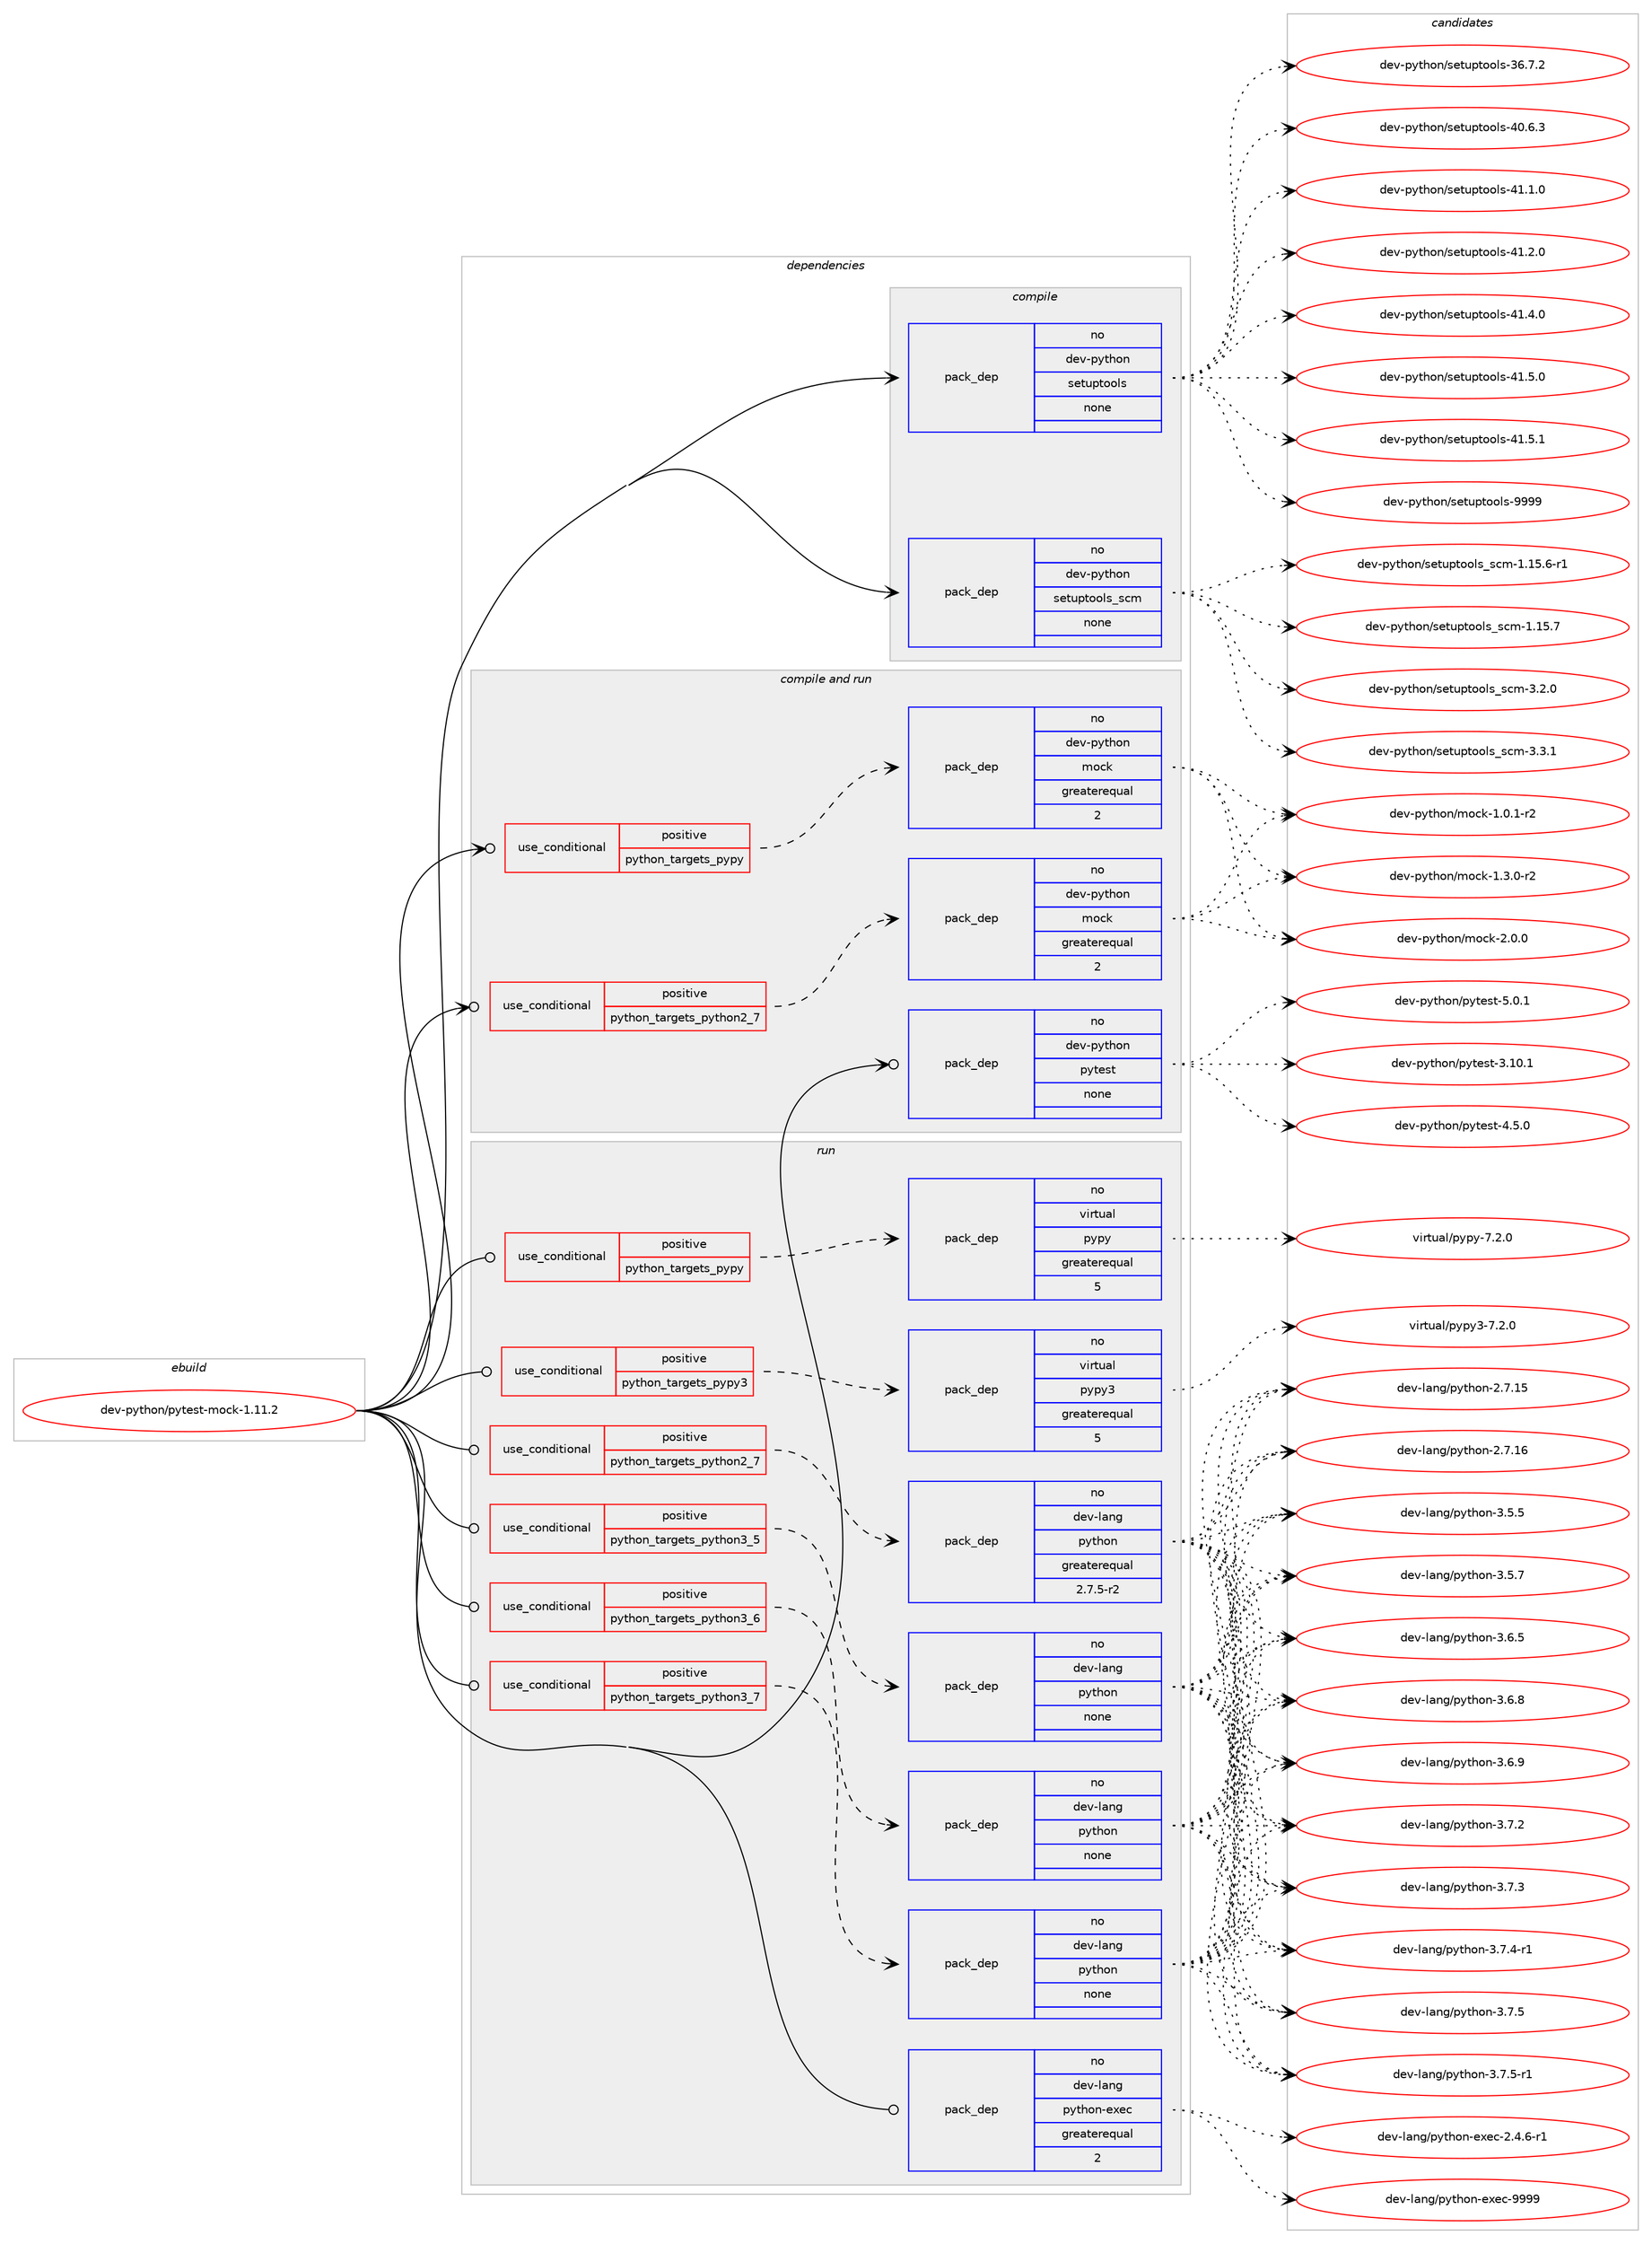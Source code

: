 digraph prolog {

# *************
# Graph options
# *************

newrank=true;
concentrate=true;
compound=true;
graph [rankdir=LR,fontname=Helvetica,fontsize=10,ranksep=1.5];#, ranksep=2.5, nodesep=0.2];
edge  [arrowhead=vee];
node  [fontname=Helvetica,fontsize=10];

# **********
# The ebuild
# **********

subgraph cluster_leftcol {
color=gray;
rank=same;
label=<<i>ebuild</i>>;
id [label="dev-python/pytest-mock-1.11.2", color=red, width=4, href="../dev-python/pytest-mock-1.11.2.svg"];
}

# ****************
# The dependencies
# ****************

subgraph cluster_midcol {
color=gray;
label=<<i>dependencies</i>>;
subgraph cluster_compile {
fillcolor="#eeeeee";
style=filled;
label=<<i>compile</i>>;
subgraph pack470637 {
dependency629601 [label=<<TABLE BORDER="0" CELLBORDER="1" CELLSPACING="0" CELLPADDING="4" WIDTH="220"><TR><TD ROWSPAN="6" CELLPADDING="30">pack_dep</TD></TR><TR><TD WIDTH="110">no</TD></TR><TR><TD>dev-python</TD></TR><TR><TD>setuptools</TD></TR><TR><TD>none</TD></TR><TR><TD></TD></TR></TABLE>>, shape=none, color=blue];
}
id:e -> dependency629601:w [weight=20,style="solid",arrowhead="vee"];
subgraph pack470638 {
dependency629602 [label=<<TABLE BORDER="0" CELLBORDER="1" CELLSPACING="0" CELLPADDING="4" WIDTH="220"><TR><TD ROWSPAN="6" CELLPADDING="30">pack_dep</TD></TR><TR><TD WIDTH="110">no</TD></TR><TR><TD>dev-python</TD></TR><TR><TD>setuptools_scm</TD></TR><TR><TD>none</TD></TR><TR><TD></TD></TR></TABLE>>, shape=none, color=blue];
}
id:e -> dependency629602:w [weight=20,style="solid",arrowhead="vee"];
}
subgraph cluster_compileandrun {
fillcolor="#eeeeee";
style=filled;
label=<<i>compile and run</i>>;
subgraph cond147098 {
dependency629603 [label=<<TABLE BORDER="0" CELLBORDER="1" CELLSPACING="0" CELLPADDING="4"><TR><TD ROWSPAN="3" CELLPADDING="10">use_conditional</TD></TR><TR><TD>positive</TD></TR><TR><TD>python_targets_pypy</TD></TR></TABLE>>, shape=none, color=red];
subgraph pack470639 {
dependency629604 [label=<<TABLE BORDER="0" CELLBORDER="1" CELLSPACING="0" CELLPADDING="4" WIDTH="220"><TR><TD ROWSPAN="6" CELLPADDING="30">pack_dep</TD></TR><TR><TD WIDTH="110">no</TD></TR><TR><TD>dev-python</TD></TR><TR><TD>mock</TD></TR><TR><TD>greaterequal</TD></TR><TR><TD>2</TD></TR></TABLE>>, shape=none, color=blue];
}
dependency629603:e -> dependency629604:w [weight=20,style="dashed",arrowhead="vee"];
}
id:e -> dependency629603:w [weight=20,style="solid",arrowhead="odotvee"];
subgraph cond147099 {
dependency629605 [label=<<TABLE BORDER="0" CELLBORDER="1" CELLSPACING="0" CELLPADDING="4"><TR><TD ROWSPAN="3" CELLPADDING="10">use_conditional</TD></TR><TR><TD>positive</TD></TR><TR><TD>python_targets_python2_7</TD></TR></TABLE>>, shape=none, color=red];
subgraph pack470640 {
dependency629606 [label=<<TABLE BORDER="0" CELLBORDER="1" CELLSPACING="0" CELLPADDING="4" WIDTH="220"><TR><TD ROWSPAN="6" CELLPADDING="30">pack_dep</TD></TR><TR><TD WIDTH="110">no</TD></TR><TR><TD>dev-python</TD></TR><TR><TD>mock</TD></TR><TR><TD>greaterequal</TD></TR><TR><TD>2</TD></TR></TABLE>>, shape=none, color=blue];
}
dependency629605:e -> dependency629606:w [weight=20,style="dashed",arrowhead="vee"];
}
id:e -> dependency629605:w [weight=20,style="solid",arrowhead="odotvee"];
subgraph pack470641 {
dependency629607 [label=<<TABLE BORDER="0" CELLBORDER="1" CELLSPACING="0" CELLPADDING="4" WIDTH="220"><TR><TD ROWSPAN="6" CELLPADDING="30">pack_dep</TD></TR><TR><TD WIDTH="110">no</TD></TR><TR><TD>dev-python</TD></TR><TR><TD>pytest</TD></TR><TR><TD>none</TD></TR><TR><TD></TD></TR></TABLE>>, shape=none, color=blue];
}
id:e -> dependency629607:w [weight=20,style="solid",arrowhead="odotvee"];
}
subgraph cluster_run {
fillcolor="#eeeeee";
style=filled;
label=<<i>run</i>>;
subgraph cond147100 {
dependency629608 [label=<<TABLE BORDER="0" CELLBORDER="1" CELLSPACING="0" CELLPADDING="4"><TR><TD ROWSPAN="3" CELLPADDING="10">use_conditional</TD></TR><TR><TD>positive</TD></TR><TR><TD>python_targets_pypy</TD></TR></TABLE>>, shape=none, color=red];
subgraph pack470642 {
dependency629609 [label=<<TABLE BORDER="0" CELLBORDER="1" CELLSPACING="0" CELLPADDING="4" WIDTH="220"><TR><TD ROWSPAN="6" CELLPADDING="30">pack_dep</TD></TR><TR><TD WIDTH="110">no</TD></TR><TR><TD>virtual</TD></TR><TR><TD>pypy</TD></TR><TR><TD>greaterequal</TD></TR><TR><TD>5</TD></TR></TABLE>>, shape=none, color=blue];
}
dependency629608:e -> dependency629609:w [weight=20,style="dashed",arrowhead="vee"];
}
id:e -> dependency629608:w [weight=20,style="solid",arrowhead="odot"];
subgraph cond147101 {
dependency629610 [label=<<TABLE BORDER="0" CELLBORDER="1" CELLSPACING="0" CELLPADDING="4"><TR><TD ROWSPAN="3" CELLPADDING="10">use_conditional</TD></TR><TR><TD>positive</TD></TR><TR><TD>python_targets_pypy3</TD></TR></TABLE>>, shape=none, color=red];
subgraph pack470643 {
dependency629611 [label=<<TABLE BORDER="0" CELLBORDER="1" CELLSPACING="0" CELLPADDING="4" WIDTH="220"><TR><TD ROWSPAN="6" CELLPADDING="30">pack_dep</TD></TR><TR><TD WIDTH="110">no</TD></TR><TR><TD>virtual</TD></TR><TR><TD>pypy3</TD></TR><TR><TD>greaterequal</TD></TR><TR><TD>5</TD></TR></TABLE>>, shape=none, color=blue];
}
dependency629610:e -> dependency629611:w [weight=20,style="dashed",arrowhead="vee"];
}
id:e -> dependency629610:w [weight=20,style="solid",arrowhead="odot"];
subgraph cond147102 {
dependency629612 [label=<<TABLE BORDER="0" CELLBORDER="1" CELLSPACING="0" CELLPADDING="4"><TR><TD ROWSPAN="3" CELLPADDING="10">use_conditional</TD></TR><TR><TD>positive</TD></TR><TR><TD>python_targets_python2_7</TD></TR></TABLE>>, shape=none, color=red];
subgraph pack470644 {
dependency629613 [label=<<TABLE BORDER="0" CELLBORDER="1" CELLSPACING="0" CELLPADDING="4" WIDTH="220"><TR><TD ROWSPAN="6" CELLPADDING="30">pack_dep</TD></TR><TR><TD WIDTH="110">no</TD></TR><TR><TD>dev-lang</TD></TR><TR><TD>python</TD></TR><TR><TD>greaterequal</TD></TR><TR><TD>2.7.5-r2</TD></TR></TABLE>>, shape=none, color=blue];
}
dependency629612:e -> dependency629613:w [weight=20,style="dashed",arrowhead="vee"];
}
id:e -> dependency629612:w [weight=20,style="solid",arrowhead="odot"];
subgraph cond147103 {
dependency629614 [label=<<TABLE BORDER="0" CELLBORDER="1" CELLSPACING="0" CELLPADDING="4"><TR><TD ROWSPAN="3" CELLPADDING="10">use_conditional</TD></TR><TR><TD>positive</TD></TR><TR><TD>python_targets_python3_5</TD></TR></TABLE>>, shape=none, color=red];
subgraph pack470645 {
dependency629615 [label=<<TABLE BORDER="0" CELLBORDER="1" CELLSPACING="0" CELLPADDING="4" WIDTH="220"><TR><TD ROWSPAN="6" CELLPADDING="30">pack_dep</TD></TR><TR><TD WIDTH="110">no</TD></TR><TR><TD>dev-lang</TD></TR><TR><TD>python</TD></TR><TR><TD>none</TD></TR><TR><TD></TD></TR></TABLE>>, shape=none, color=blue];
}
dependency629614:e -> dependency629615:w [weight=20,style="dashed",arrowhead="vee"];
}
id:e -> dependency629614:w [weight=20,style="solid",arrowhead="odot"];
subgraph cond147104 {
dependency629616 [label=<<TABLE BORDER="0" CELLBORDER="1" CELLSPACING="0" CELLPADDING="4"><TR><TD ROWSPAN="3" CELLPADDING="10">use_conditional</TD></TR><TR><TD>positive</TD></TR><TR><TD>python_targets_python3_6</TD></TR></TABLE>>, shape=none, color=red];
subgraph pack470646 {
dependency629617 [label=<<TABLE BORDER="0" CELLBORDER="1" CELLSPACING="0" CELLPADDING="4" WIDTH="220"><TR><TD ROWSPAN="6" CELLPADDING="30">pack_dep</TD></TR><TR><TD WIDTH="110">no</TD></TR><TR><TD>dev-lang</TD></TR><TR><TD>python</TD></TR><TR><TD>none</TD></TR><TR><TD></TD></TR></TABLE>>, shape=none, color=blue];
}
dependency629616:e -> dependency629617:w [weight=20,style="dashed",arrowhead="vee"];
}
id:e -> dependency629616:w [weight=20,style="solid",arrowhead="odot"];
subgraph cond147105 {
dependency629618 [label=<<TABLE BORDER="0" CELLBORDER="1" CELLSPACING="0" CELLPADDING="4"><TR><TD ROWSPAN="3" CELLPADDING="10">use_conditional</TD></TR><TR><TD>positive</TD></TR><TR><TD>python_targets_python3_7</TD></TR></TABLE>>, shape=none, color=red];
subgraph pack470647 {
dependency629619 [label=<<TABLE BORDER="0" CELLBORDER="1" CELLSPACING="0" CELLPADDING="4" WIDTH="220"><TR><TD ROWSPAN="6" CELLPADDING="30">pack_dep</TD></TR><TR><TD WIDTH="110">no</TD></TR><TR><TD>dev-lang</TD></TR><TR><TD>python</TD></TR><TR><TD>none</TD></TR><TR><TD></TD></TR></TABLE>>, shape=none, color=blue];
}
dependency629618:e -> dependency629619:w [weight=20,style="dashed",arrowhead="vee"];
}
id:e -> dependency629618:w [weight=20,style="solid",arrowhead="odot"];
subgraph pack470648 {
dependency629620 [label=<<TABLE BORDER="0" CELLBORDER="1" CELLSPACING="0" CELLPADDING="4" WIDTH="220"><TR><TD ROWSPAN="6" CELLPADDING="30">pack_dep</TD></TR><TR><TD WIDTH="110">no</TD></TR><TR><TD>dev-lang</TD></TR><TR><TD>python-exec</TD></TR><TR><TD>greaterequal</TD></TR><TR><TD>2</TD></TR></TABLE>>, shape=none, color=blue];
}
id:e -> dependency629620:w [weight=20,style="solid",arrowhead="odot"];
}
}

# **************
# The candidates
# **************

subgraph cluster_choices {
rank=same;
color=gray;
label=<<i>candidates</i>>;

subgraph choice470637 {
color=black;
nodesep=1;
choice100101118451121211161041111104711510111611711211611111110811545515446554650 [label="dev-python/setuptools-36.7.2", color=red, width=4,href="../dev-python/setuptools-36.7.2.svg"];
choice100101118451121211161041111104711510111611711211611111110811545524846544651 [label="dev-python/setuptools-40.6.3", color=red, width=4,href="../dev-python/setuptools-40.6.3.svg"];
choice100101118451121211161041111104711510111611711211611111110811545524946494648 [label="dev-python/setuptools-41.1.0", color=red, width=4,href="../dev-python/setuptools-41.1.0.svg"];
choice100101118451121211161041111104711510111611711211611111110811545524946504648 [label="dev-python/setuptools-41.2.0", color=red, width=4,href="../dev-python/setuptools-41.2.0.svg"];
choice100101118451121211161041111104711510111611711211611111110811545524946524648 [label="dev-python/setuptools-41.4.0", color=red, width=4,href="../dev-python/setuptools-41.4.0.svg"];
choice100101118451121211161041111104711510111611711211611111110811545524946534648 [label="dev-python/setuptools-41.5.0", color=red, width=4,href="../dev-python/setuptools-41.5.0.svg"];
choice100101118451121211161041111104711510111611711211611111110811545524946534649 [label="dev-python/setuptools-41.5.1", color=red, width=4,href="../dev-python/setuptools-41.5.1.svg"];
choice10010111845112121116104111110471151011161171121161111111081154557575757 [label="dev-python/setuptools-9999", color=red, width=4,href="../dev-python/setuptools-9999.svg"];
dependency629601:e -> choice100101118451121211161041111104711510111611711211611111110811545515446554650:w [style=dotted,weight="100"];
dependency629601:e -> choice100101118451121211161041111104711510111611711211611111110811545524846544651:w [style=dotted,weight="100"];
dependency629601:e -> choice100101118451121211161041111104711510111611711211611111110811545524946494648:w [style=dotted,weight="100"];
dependency629601:e -> choice100101118451121211161041111104711510111611711211611111110811545524946504648:w [style=dotted,weight="100"];
dependency629601:e -> choice100101118451121211161041111104711510111611711211611111110811545524946524648:w [style=dotted,weight="100"];
dependency629601:e -> choice100101118451121211161041111104711510111611711211611111110811545524946534648:w [style=dotted,weight="100"];
dependency629601:e -> choice100101118451121211161041111104711510111611711211611111110811545524946534649:w [style=dotted,weight="100"];
dependency629601:e -> choice10010111845112121116104111110471151011161171121161111111081154557575757:w [style=dotted,weight="100"];
}
subgraph choice470638 {
color=black;
nodesep=1;
choice10010111845112121116104111110471151011161171121161111111081159511599109454946495346544511449 [label="dev-python/setuptools_scm-1.15.6-r1", color=red, width=4,href="../dev-python/setuptools_scm-1.15.6-r1.svg"];
choice1001011184511212111610411111047115101116117112116111111108115951159910945494649534655 [label="dev-python/setuptools_scm-1.15.7", color=red, width=4,href="../dev-python/setuptools_scm-1.15.7.svg"];
choice10010111845112121116104111110471151011161171121161111111081159511599109455146504648 [label="dev-python/setuptools_scm-3.2.0", color=red, width=4,href="../dev-python/setuptools_scm-3.2.0.svg"];
choice10010111845112121116104111110471151011161171121161111111081159511599109455146514649 [label="dev-python/setuptools_scm-3.3.1", color=red, width=4,href="../dev-python/setuptools_scm-3.3.1.svg"];
dependency629602:e -> choice10010111845112121116104111110471151011161171121161111111081159511599109454946495346544511449:w [style=dotted,weight="100"];
dependency629602:e -> choice1001011184511212111610411111047115101116117112116111111108115951159910945494649534655:w [style=dotted,weight="100"];
dependency629602:e -> choice10010111845112121116104111110471151011161171121161111111081159511599109455146504648:w [style=dotted,weight="100"];
dependency629602:e -> choice10010111845112121116104111110471151011161171121161111111081159511599109455146514649:w [style=dotted,weight="100"];
}
subgraph choice470639 {
color=black;
nodesep=1;
choice1001011184511212111610411111047109111991074549464846494511450 [label="dev-python/mock-1.0.1-r2", color=red, width=4,href="../dev-python/mock-1.0.1-r2.svg"];
choice1001011184511212111610411111047109111991074549465146484511450 [label="dev-python/mock-1.3.0-r2", color=red, width=4,href="../dev-python/mock-1.3.0-r2.svg"];
choice100101118451121211161041111104710911199107455046484648 [label="dev-python/mock-2.0.0", color=red, width=4,href="../dev-python/mock-2.0.0.svg"];
dependency629604:e -> choice1001011184511212111610411111047109111991074549464846494511450:w [style=dotted,weight="100"];
dependency629604:e -> choice1001011184511212111610411111047109111991074549465146484511450:w [style=dotted,weight="100"];
dependency629604:e -> choice100101118451121211161041111104710911199107455046484648:w [style=dotted,weight="100"];
}
subgraph choice470640 {
color=black;
nodesep=1;
choice1001011184511212111610411111047109111991074549464846494511450 [label="dev-python/mock-1.0.1-r2", color=red, width=4,href="../dev-python/mock-1.0.1-r2.svg"];
choice1001011184511212111610411111047109111991074549465146484511450 [label="dev-python/mock-1.3.0-r2", color=red, width=4,href="../dev-python/mock-1.3.0-r2.svg"];
choice100101118451121211161041111104710911199107455046484648 [label="dev-python/mock-2.0.0", color=red, width=4,href="../dev-python/mock-2.0.0.svg"];
dependency629606:e -> choice1001011184511212111610411111047109111991074549464846494511450:w [style=dotted,weight="100"];
dependency629606:e -> choice1001011184511212111610411111047109111991074549465146484511450:w [style=dotted,weight="100"];
dependency629606:e -> choice100101118451121211161041111104710911199107455046484648:w [style=dotted,weight="100"];
}
subgraph choice470641 {
color=black;
nodesep=1;
choice100101118451121211161041111104711212111610111511645514649484649 [label="dev-python/pytest-3.10.1", color=red, width=4,href="../dev-python/pytest-3.10.1.svg"];
choice1001011184511212111610411111047112121116101115116455246534648 [label="dev-python/pytest-4.5.0", color=red, width=4,href="../dev-python/pytest-4.5.0.svg"];
choice1001011184511212111610411111047112121116101115116455346484649 [label="dev-python/pytest-5.0.1", color=red, width=4,href="../dev-python/pytest-5.0.1.svg"];
dependency629607:e -> choice100101118451121211161041111104711212111610111511645514649484649:w [style=dotted,weight="100"];
dependency629607:e -> choice1001011184511212111610411111047112121116101115116455246534648:w [style=dotted,weight="100"];
dependency629607:e -> choice1001011184511212111610411111047112121116101115116455346484649:w [style=dotted,weight="100"];
}
subgraph choice470642 {
color=black;
nodesep=1;
choice1181051141161179710847112121112121455546504648 [label="virtual/pypy-7.2.0", color=red, width=4,href="../virtual/pypy-7.2.0.svg"];
dependency629609:e -> choice1181051141161179710847112121112121455546504648:w [style=dotted,weight="100"];
}
subgraph choice470643 {
color=black;
nodesep=1;
choice118105114116117971084711212111212151455546504648 [label="virtual/pypy3-7.2.0", color=red, width=4,href="../virtual/pypy3-7.2.0.svg"];
dependency629611:e -> choice118105114116117971084711212111212151455546504648:w [style=dotted,weight="100"];
}
subgraph choice470644 {
color=black;
nodesep=1;
choice10010111845108971101034711212111610411111045504655464953 [label="dev-lang/python-2.7.15", color=red, width=4,href="../dev-lang/python-2.7.15.svg"];
choice10010111845108971101034711212111610411111045504655464954 [label="dev-lang/python-2.7.16", color=red, width=4,href="../dev-lang/python-2.7.16.svg"];
choice100101118451089711010347112121116104111110455146534653 [label="dev-lang/python-3.5.5", color=red, width=4,href="../dev-lang/python-3.5.5.svg"];
choice100101118451089711010347112121116104111110455146534655 [label="dev-lang/python-3.5.7", color=red, width=4,href="../dev-lang/python-3.5.7.svg"];
choice100101118451089711010347112121116104111110455146544653 [label="dev-lang/python-3.6.5", color=red, width=4,href="../dev-lang/python-3.6.5.svg"];
choice100101118451089711010347112121116104111110455146544656 [label="dev-lang/python-3.6.8", color=red, width=4,href="../dev-lang/python-3.6.8.svg"];
choice100101118451089711010347112121116104111110455146544657 [label="dev-lang/python-3.6.9", color=red, width=4,href="../dev-lang/python-3.6.9.svg"];
choice100101118451089711010347112121116104111110455146554650 [label="dev-lang/python-3.7.2", color=red, width=4,href="../dev-lang/python-3.7.2.svg"];
choice100101118451089711010347112121116104111110455146554651 [label="dev-lang/python-3.7.3", color=red, width=4,href="../dev-lang/python-3.7.3.svg"];
choice1001011184510897110103471121211161041111104551465546524511449 [label="dev-lang/python-3.7.4-r1", color=red, width=4,href="../dev-lang/python-3.7.4-r1.svg"];
choice100101118451089711010347112121116104111110455146554653 [label="dev-lang/python-3.7.5", color=red, width=4,href="../dev-lang/python-3.7.5.svg"];
choice1001011184510897110103471121211161041111104551465546534511449 [label="dev-lang/python-3.7.5-r1", color=red, width=4,href="../dev-lang/python-3.7.5-r1.svg"];
dependency629613:e -> choice10010111845108971101034711212111610411111045504655464953:w [style=dotted,weight="100"];
dependency629613:e -> choice10010111845108971101034711212111610411111045504655464954:w [style=dotted,weight="100"];
dependency629613:e -> choice100101118451089711010347112121116104111110455146534653:w [style=dotted,weight="100"];
dependency629613:e -> choice100101118451089711010347112121116104111110455146534655:w [style=dotted,weight="100"];
dependency629613:e -> choice100101118451089711010347112121116104111110455146544653:w [style=dotted,weight="100"];
dependency629613:e -> choice100101118451089711010347112121116104111110455146544656:w [style=dotted,weight="100"];
dependency629613:e -> choice100101118451089711010347112121116104111110455146544657:w [style=dotted,weight="100"];
dependency629613:e -> choice100101118451089711010347112121116104111110455146554650:w [style=dotted,weight="100"];
dependency629613:e -> choice100101118451089711010347112121116104111110455146554651:w [style=dotted,weight="100"];
dependency629613:e -> choice1001011184510897110103471121211161041111104551465546524511449:w [style=dotted,weight="100"];
dependency629613:e -> choice100101118451089711010347112121116104111110455146554653:w [style=dotted,weight="100"];
dependency629613:e -> choice1001011184510897110103471121211161041111104551465546534511449:w [style=dotted,weight="100"];
}
subgraph choice470645 {
color=black;
nodesep=1;
choice10010111845108971101034711212111610411111045504655464953 [label="dev-lang/python-2.7.15", color=red, width=4,href="../dev-lang/python-2.7.15.svg"];
choice10010111845108971101034711212111610411111045504655464954 [label="dev-lang/python-2.7.16", color=red, width=4,href="../dev-lang/python-2.7.16.svg"];
choice100101118451089711010347112121116104111110455146534653 [label="dev-lang/python-3.5.5", color=red, width=4,href="../dev-lang/python-3.5.5.svg"];
choice100101118451089711010347112121116104111110455146534655 [label="dev-lang/python-3.5.7", color=red, width=4,href="../dev-lang/python-3.5.7.svg"];
choice100101118451089711010347112121116104111110455146544653 [label="dev-lang/python-3.6.5", color=red, width=4,href="../dev-lang/python-3.6.5.svg"];
choice100101118451089711010347112121116104111110455146544656 [label="dev-lang/python-3.6.8", color=red, width=4,href="../dev-lang/python-3.6.8.svg"];
choice100101118451089711010347112121116104111110455146544657 [label="dev-lang/python-3.6.9", color=red, width=4,href="../dev-lang/python-3.6.9.svg"];
choice100101118451089711010347112121116104111110455146554650 [label="dev-lang/python-3.7.2", color=red, width=4,href="../dev-lang/python-3.7.2.svg"];
choice100101118451089711010347112121116104111110455146554651 [label="dev-lang/python-3.7.3", color=red, width=4,href="../dev-lang/python-3.7.3.svg"];
choice1001011184510897110103471121211161041111104551465546524511449 [label="dev-lang/python-3.7.4-r1", color=red, width=4,href="../dev-lang/python-3.7.4-r1.svg"];
choice100101118451089711010347112121116104111110455146554653 [label="dev-lang/python-3.7.5", color=red, width=4,href="../dev-lang/python-3.7.5.svg"];
choice1001011184510897110103471121211161041111104551465546534511449 [label="dev-lang/python-3.7.5-r1", color=red, width=4,href="../dev-lang/python-3.7.5-r1.svg"];
dependency629615:e -> choice10010111845108971101034711212111610411111045504655464953:w [style=dotted,weight="100"];
dependency629615:e -> choice10010111845108971101034711212111610411111045504655464954:w [style=dotted,weight="100"];
dependency629615:e -> choice100101118451089711010347112121116104111110455146534653:w [style=dotted,weight="100"];
dependency629615:e -> choice100101118451089711010347112121116104111110455146534655:w [style=dotted,weight="100"];
dependency629615:e -> choice100101118451089711010347112121116104111110455146544653:w [style=dotted,weight="100"];
dependency629615:e -> choice100101118451089711010347112121116104111110455146544656:w [style=dotted,weight="100"];
dependency629615:e -> choice100101118451089711010347112121116104111110455146544657:w [style=dotted,weight="100"];
dependency629615:e -> choice100101118451089711010347112121116104111110455146554650:w [style=dotted,weight="100"];
dependency629615:e -> choice100101118451089711010347112121116104111110455146554651:w [style=dotted,weight="100"];
dependency629615:e -> choice1001011184510897110103471121211161041111104551465546524511449:w [style=dotted,weight="100"];
dependency629615:e -> choice100101118451089711010347112121116104111110455146554653:w [style=dotted,weight="100"];
dependency629615:e -> choice1001011184510897110103471121211161041111104551465546534511449:w [style=dotted,weight="100"];
}
subgraph choice470646 {
color=black;
nodesep=1;
choice10010111845108971101034711212111610411111045504655464953 [label="dev-lang/python-2.7.15", color=red, width=4,href="../dev-lang/python-2.7.15.svg"];
choice10010111845108971101034711212111610411111045504655464954 [label="dev-lang/python-2.7.16", color=red, width=4,href="../dev-lang/python-2.7.16.svg"];
choice100101118451089711010347112121116104111110455146534653 [label="dev-lang/python-3.5.5", color=red, width=4,href="../dev-lang/python-3.5.5.svg"];
choice100101118451089711010347112121116104111110455146534655 [label="dev-lang/python-3.5.7", color=red, width=4,href="../dev-lang/python-3.5.7.svg"];
choice100101118451089711010347112121116104111110455146544653 [label="dev-lang/python-3.6.5", color=red, width=4,href="../dev-lang/python-3.6.5.svg"];
choice100101118451089711010347112121116104111110455146544656 [label="dev-lang/python-3.6.8", color=red, width=4,href="../dev-lang/python-3.6.8.svg"];
choice100101118451089711010347112121116104111110455146544657 [label="dev-lang/python-3.6.9", color=red, width=4,href="../dev-lang/python-3.6.9.svg"];
choice100101118451089711010347112121116104111110455146554650 [label="dev-lang/python-3.7.2", color=red, width=4,href="../dev-lang/python-3.7.2.svg"];
choice100101118451089711010347112121116104111110455146554651 [label="dev-lang/python-3.7.3", color=red, width=4,href="../dev-lang/python-3.7.3.svg"];
choice1001011184510897110103471121211161041111104551465546524511449 [label="dev-lang/python-3.7.4-r1", color=red, width=4,href="../dev-lang/python-3.7.4-r1.svg"];
choice100101118451089711010347112121116104111110455146554653 [label="dev-lang/python-3.7.5", color=red, width=4,href="../dev-lang/python-3.7.5.svg"];
choice1001011184510897110103471121211161041111104551465546534511449 [label="dev-lang/python-3.7.5-r1", color=red, width=4,href="../dev-lang/python-3.7.5-r1.svg"];
dependency629617:e -> choice10010111845108971101034711212111610411111045504655464953:w [style=dotted,weight="100"];
dependency629617:e -> choice10010111845108971101034711212111610411111045504655464954:w [style=dotted,weight="100"];
dependency629617:e -> choice100101118451089711010347112121116104111110455146534653:w [style=dotted,weight="100"];
dependency629617:e -> choice100101118451089711010347112121116104111110455146534655:w [style=dotted,weight="100"];
dependency629617:e -> choice100101118451089711010347112121116104111110455146544653:w [style=dotted,weight="100"];
dependency629617:e -> choice100101118451089711010347112121116104111110455146544656:w [style=dotted,weight="100"];
dependency629617:e -> choice100101118451089711010347112121116104111110455146544657:w [style=dotted,weight="100"];
dependency629617:e -> choice100101118451089711010347112121116104111110455146554650:w [style=dotted,weight="100"];
dependency629617:e -> choice100101118451089711010347112121116104111110455146554651:w [style=dotted,weight="100"];
dependency629617:e -> choice1001011184510897110103471121211161041111104551465546524511449:w [style=dotted,weight="100"];
dependency629617:e -> choice100101118451089711010347112121116104111110455146554653:w [style=dotted,weight="100"];
dependency629617:e -> choice1001011184510897110103471121211161041111104551465546534511449:w [style=dotted,weight="100"];
}
subgraph choice470647 {
color=black;
nodesep=1;
choice10010111845108971101034711212111610411111045504655464953 [label="dev-lang/python-2.7.15", color=red, width=4,href="../dev-lang/python-2.7.15.svg"];
choice10010111845108971101034711212111610411111045504655464954 [label="dev-lang/python-2.7.16", color=red, width=4,href="../dev-lang/python-2.7.16.svg"];
choice100101118451089711010347112121116104111110455146534653 [label="dev-lang/python-3.5.5", color=red, width=4,href="../dev-lang/python-3.5.5.svg"];
choice100101118451089711010347112121116104111110455146534655 [label="dev-lang/python-3.5.7", color=red, width=4,href="../dev-lang/python-3.5.7.svg"];
choice100101118451089711010347112121116104111110455146544653 [label="dev-lang/python-3.6.5", color=red, width=4,href="../dev-lang/python-3.6.5.svg"];
choice100101118451089711010347112121116104111110455146544656 [label="dev-lang/python-3.6.8", color=red, width=4,href="../dev-lang/python-3.6.8.svg"];
choice100101118451089711010347112121116104111110455146544657 [label="dev-lang/python-3.6.9", color=red, width=4,href="../dev-lang/python-3.6.9.svg"];
choice100101118451089711010347112121116104111110455146554650 [label="dev-lang/python-3.7.2", color=red, width=4,href="../dev-lang/python-3.7.2.svg"];
choice100101118451089711010347112121116104111110455146554651 [label="dev-lang/python-3.7.3", color=red, width=4,href="../dev-lang/python-3.7.3.svg"];
choice1001011184510897110103471121211161041111104551465546524511449 [label="dev-lang/python-3.7.4-r1", color=red, width=4,href="../dev-lang/python-3.7.4-r1.svg"];
choice100101118451089711010347112121116104111110455146554653 [label="dev-lang/python-3.7.5", color=red, width=4,href="../dev-lang/python-3.7.5.svg"];
choice1001011184510897110103471121211161041111104551465546534511449 [label="dev-lang/python-3.7.5-r1", color=red, width=4,href="../dev-lang/python-3.7.5-r1.svg"];
dependency629619:e -> choice10010111845108971101034711212111610411111045504655464953:w [style=dotted,weight="100"];
dependency629619:e -> choice10010111845108971101034711212111610411111045504655464954:w [style=dotted,weight="100"];
dependency629619:e -> choice100101118451089711010347112121116104111110455146534653:w [style=dotted,weight="100"];
dependency629619:e -> choice100101118451089711010347112121116104111110455146534655:w [style=dotted,weight="100"];
dependency629619:e -> choice100101118451089711010347112121116104111110455146544653:w [style=dotted,weight="100"];
dependency629619:e -> choice100101118451089711010347112121116104111110455146544656:w [style=dotted,weight="100"];
dependency629619:e -> choice100101118451089711010347112121116104111110455146544657:w [style=dotted,weight="100"];
dependency629619:e -> choice100101118451089711010347112121116104111110455146554650:w [style=dotted,weight="100"];
dependency629619:e -> choice100101118451089711010347112121116104111110455146554651:w [style=dotted,weight="100"];
dependency629619:e -> choice1001011184510897110103471121211161041111104551465546524511449:w [style=dotted,weight="100"];
dependency629619:e -> choice100101118451089711010347112121116104111110455146554653:w [style=dotted,weight="100"];
dependency629619:e -> choice1001011184510897110103471121211161041111104551465546534511449:w [style=dotted,weight="100"];
}
subgraph choice470648 {
color=black;
nodesep=1;
choice10010111845108971101034711212111610411111045101120101994550465246544511449 [label="dev-lang/python-exec-2.4.6-r1", color=red, width=4,href="../dev-lang/python-exec-2.4.6-r1.svg"];
choice10010111845108971101034711212111610411111045101120101994557575757 [label="dev-lang/python-exec-9999", color=red, width=4,href="../dev-lang/python-exec-9999.svg"];
dependency629620:e -> choice10010111845108971101034711212111610411111045101120101994550465246544511449:w [style=dotted,weight="100"];
dependency629620:e -> choice10010111845108971101034711212111610411111045101120101994557575757:w [style=dotted,weight="100"];
}
}

}
